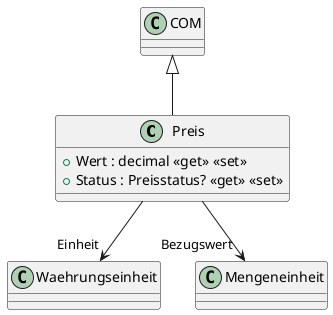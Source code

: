 @startuml
class Preis {
    + Wert : decimal <<get>> <<set>>
    + Status : Preisstatus? <<get>> <<set>>
}
COM <|-- Preis
Preis --> "Einheit" Waehrungseinheit
Preis --> "Bezugswert" Mengeneinheit
@enduml
